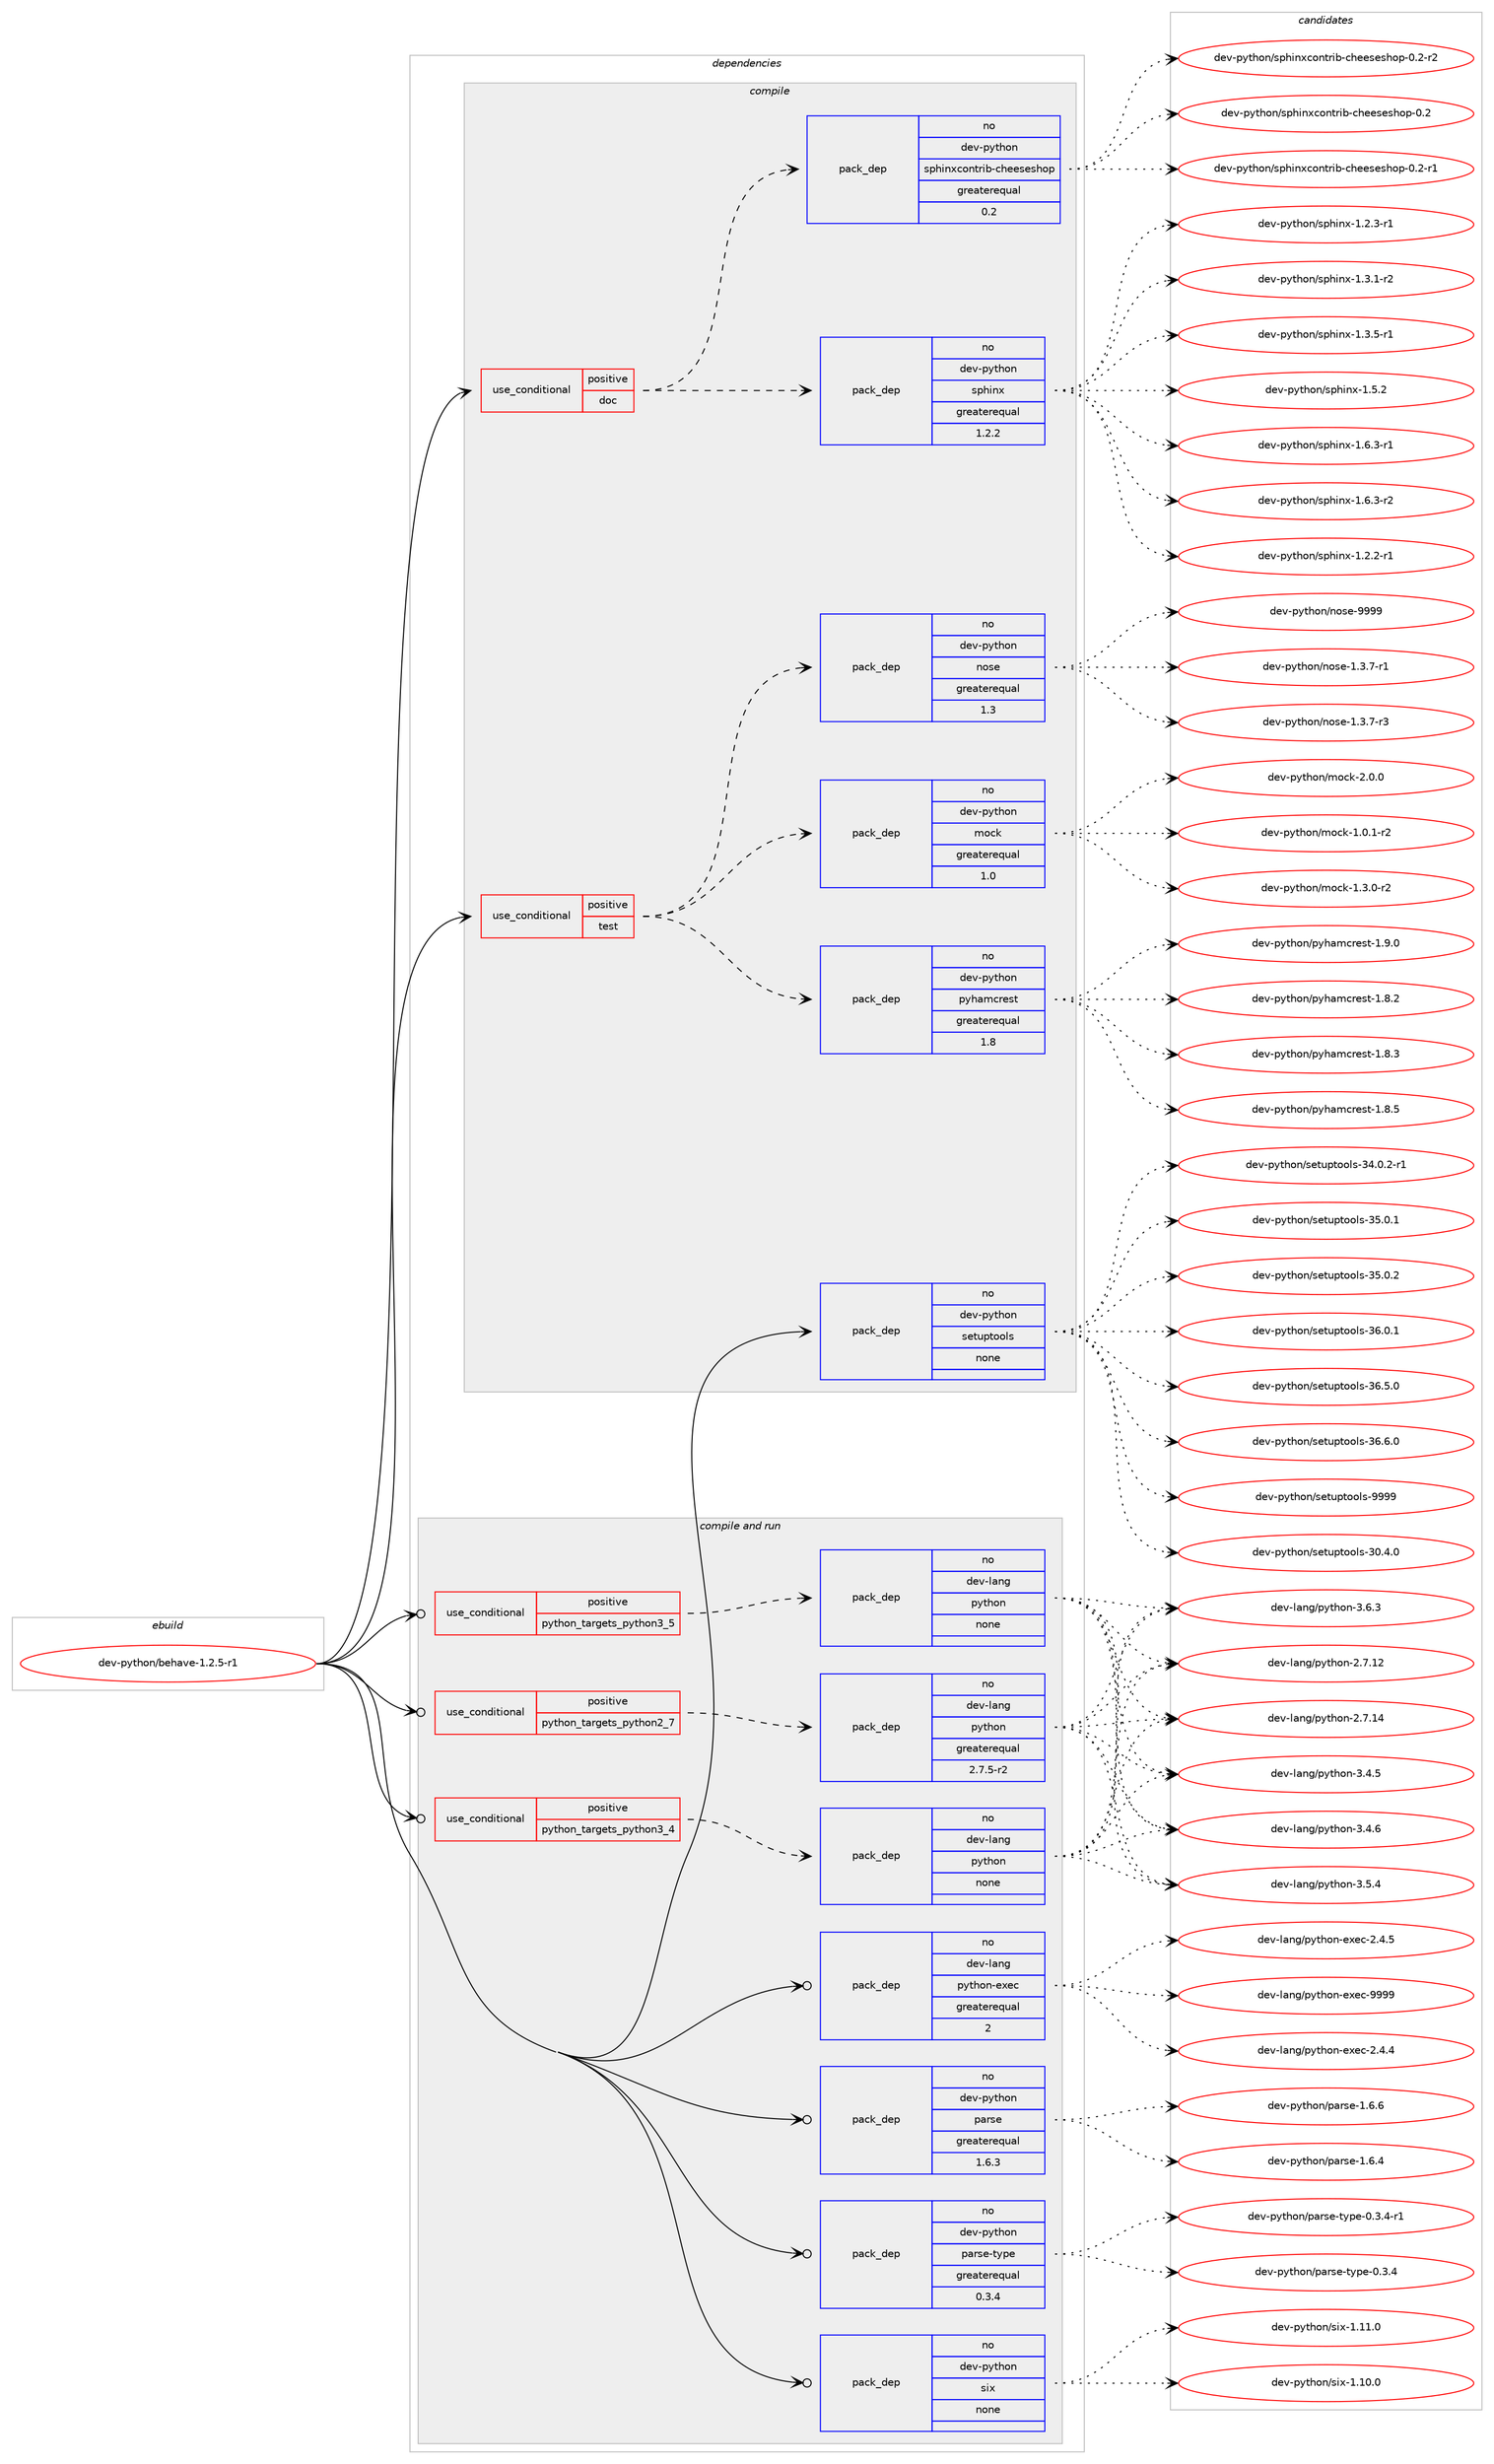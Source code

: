 digraph prolog {

# *************
# Graph options
# *************

newrank=true;
concentrate=true;
compound=true;
graph [rankdir=LR,fontname=Helvetica,fontsize=10,ranksep=1.5];#, ranksep=2.5, nodesep=0.2];
edge  [arrowhead=vee];
node  [fontname=Helvetica,fontsize=10];

# **********
# The ebuild
# **********

subgraph cluster_leftcol {
color=gray;
rank=same;
label=<<i>ebuild</i>>;
id [label="dev-python/behave-1.2.5-r1", color=red, width=4, href="../dev-python/behave-1.2.5-r1.svg"];
}

# ****************
# The dependencies
# ****************

subgraph cluster_midcol {
color=gray;
label=<<i>dependencies</i>>;
subgraph cluster_compile {
fillcolor="#eeeeee";
style=filled;
label=<<i>compile</i>>;
subgraph cond30066 {
dependency148531 [label=<<TABLE BORDER="0" CELLBORDER="1" CELLSPACING="0" CELLPADDING="4"><TR><TD ROWSPAN="3" CELLPADDING="10">use_conditional</TD></TR><TR><TD>positive</TD></TR><TR><TD>doc</TD></TR></TABLE>>, shape=none, color=red];
subgraph pack114644 {
dependency148532 [label=<<TABLE BORDER="0" CELLBORDER="1" CELLSPACING="0" CELLPADDING="4" WIDTH="220"><TR><TD ROWSPAN="6" CELLPADDING="30">pack_dep</TD></TR><TR><TD WIDTH="110">no</TD></TR><TR><TD>dev-python</TD></TR><TR><TD>sphinx</TD></TR><TR><TD>greaterequal</TD></TR><TR><TD>1.2.2</TD></TR></TABLE>>, shape=none, color=blue];
}
dependency148531:e -> dependency148532:w [weight=20,style="dashed",arrowhead="vee"];
subgraph pack114645 {
dependency148533 [label=<<TABLE BORDER="0" CELLBORDER="1" CELLSPACING="0" CELLPADDING="4" WIDTH="220"><TR><TD ROWSPAN="6" CELLPADDING="30">pack_dep</TD></TR><TR><TD WIDTH="110">no</TD></TR><TR><TD>dev-python</TD></TR><TR><TD>sphinxcontrib-cheeseshop</TD></TR><TR><TD>greaterequal</TD></TR><TR><TD>0.2</TD></TR></TABLE>>, shape=none, color=blue];
}
dependency148531:e -> dependency148533:w [weight=20,style="dashed",arrowhead="vee"];
}
id:e -> dependency148531:w [weight=20,style="solid",arrowhead="vee"];
subgraph cond30067 {
dependency148534 [label=<<TABLE BORDER="0" CELLBORDER="1" CELLSPACING="0" CELLPADDING="4"><TR><TD ROWSPAN="3" CELLPADDING="10">use_conditional</TD></TR><TR><TD>positive</TD></TR><TR><TD>test</TD></TR></TABLE>>, shape=none, color=red];
subgraph pack114646 {
dependency148535 [label=<<TABLE BORDER="0" CELLBORDER="1" CELLSPACING="0" CELLPADDING="4" WIDTH="220"><TR><TD ROWSPAN="6" CELLPADDING="30">pack_dep</TD></TR><TR><TD WIDTH="110">no</TD></TR><TR><TD>dev-python</TD></TR><TR><TD>mock</TD></TR><TR><TD>greaterequal</TD></TR><TR><TD>1.0</TD></TR></TABLE>>, shape=none, color=blue];
}
dependency148534:e -> dependency148535:w [weight=20,style="dashed",arrowhead="vee"];
subgraph pack114647 {
dependency148536 [label=<<TABLE BORDER="0" CELLBORDER="1" CELLSPACING="0" CELLPADDING="4" WIDTH="220"><TR><TD ROWSPAN="6" CELLPADDING="30">pack_dep</TD></TR><TR><TD WIDTH="110">no</TD></TR><TR><TD>dev-python</TD></TR><TR><TD>nose</TD></TR><TR><TD>greaterequal</TD></TR><TR><TD>1.3</TD></TR></TABLE>>, shape=none, color=blue];
}
dependency148534:e -> dependency148536:w [weight=20,style="dashed",arrowhead="vee"];
subgraph pack114648 {
dependency148537 [label=<<TABLE BORDER="0" CELLBORDER="1" CELLSPACING="0" CELLPADDING="4" WIDTH="220"><TR><TD ROWSPAN="6" CELLPADDING="30">pack_dep</TD></TR><TR><TD WIDTH="110">no</TD></TR><TR><TD>dev-python</TD></TR><TR><TD>pyhamcrest</TD></TR><TR><TD>greaterequal</TD></TR><TR><TD>1.8</TD></TR></TABLE>>, shape=none, color=blue];
}
dependency148534:e -> dependency148537:w [weight=20,style="dashed",arrowhead="vee"];
}
id:e -> dependency148534:w [weight=20,style="solid",arrowhead="vee"];
subgraph pack114649 {
dependency148538 [label=<<TABLE BORDER="0" CELLBORDER="1" CELLSPACING="0" CELLPADDING="4" WIDTH="220"><TR><TD ROWSPAN="6" CELLPADDING="30">pack_dep</TD></TR><TR><TD WIDTH="110">no</TD></TR><TR><TD>dev-python</TD></TR><TR><TD>setuptools</TD></TR><TR><TD>none</TD></TR><TR><TD></TD></TR></TABLE>>, shape=none, color=blue];
}
id:e -> dependency148538:w [weight=20,style="solid",arrowhead="vee"];
}
subgraph cluster_compileandrun {
fillcolor="#eeeeee";
style=filled;
label=<<i>compile and run</i>>;
subgraph cond30068 {
dependency148539 [label=<<TABLE BORDER="0" CELLBORDER="1" CELLSPACING="0" CELLPADDING="4"><TR><TD ROWSPAN="3" CELLPADDING="10">use_conditional</TD></TR><TR><TD>positive</TD></TR><TR><TD>python_targets_python2_7</TD></TR></TABLE>>, shape=none, color=red];
subgraph pack114650 {
dependency148540 [label=<<TABLE BORDER="0" CELLBORDER="1" CELLSPACING="0" CELLPADDING="4" WIDTH="220"><TR><TD ROWSPAN="6" CELLPADDING="30">pack_dep</TD></TR><TR><TD WIDTH="110">no</TD></TR><TR><TD>dev-lang</TD></TR><TR><TD>python</TD></TR><TR><TD>greaterequal</TD></TR><TR><TD>2.7.5-r2</TD></TR></TABLE>>, shape=none, color=blue];
}
dependency148539:e -> dependency148540:w [weight=20,style="dashed",arrowhead="vee"];
}
id:e -> dependency148539:w [weight=20,style="solid",arrowhead="odotvee"];
subgraph cond30069 {
dependency148541 [label=<<TABLE BORDER="0" CELLBORDER="1" CELLSPACING="0" CELLPADDING="4"><TR><TD ROWSPAN="3" CELLPADDING="10">use_conditional</TD></TR><TR><TD>positive</TD></TR><TR><TD>python_targets_python3_4</TD></TR></TABLE>>, shape=none, color=red];
subgraph pack114651 {
dependency148542 [label=<<TABLE BORDER="0" CELLBORDER="1" CELLSPACING="0" CELLPADDING="4" WIDTH="220"><TR><TD ROWSPAN="6" CELLPADDING="30">pack_dep</TD></TR><TR><TD WIDTH="110">no</TD></TR><TR><TD>dev-lang</TD></TR><TR><TD>python</TD></TR><TR><TD>none</TD></TR><TR><TD></TD></TR></TABLE>>, shape=none, color=blue];
}
dependency148541:e -> dependency148542:w [weight=20,style="dashed",arrowhead="vee"];
}
id:e -> dependency148541:w [weight=20,style="solid",arrowhead="odotvee"];
subgraph cond30070 {
dependency148543 [label=<<TABLE BORDER="0" CELLBORDER="1" CELLSPACING="0" CELLPADDING="4"><TR><TD ROWSPAN="3" CELLPADDING="10">use_conditional</TD></TR><TR><TD>positive</TD></TR><TR><TD>python_targets_python3_5</TD></TR></TABLE>>, shape=none, color=red];
subgraph pack114652 {
dependency148544 [label=<<TABLE BORDER="0" CELLBORDER="1" CELLSPACING="0" CELLPADDING="4" WIDTH="220"><TR><TD ROWSPAN="6" CELLPADDING="30">pack_dep</TD></TR><TR><TD WIDTH="110">no</TD></TR><TR><TD>dev-lang</TD></TR><TR><TD>python</TD></TR><TR><TD>none</TD></TR><TR><TD></TD></TR></TABLE>>, shape=none, color=blue];
}
dependency148543:e -> dependency148544:w [weight=20,style="dashed",arrowhead="vee"];
}
id:e -> dependency148543:w [weight=20,style="solid",arrowhead="odotvee"];
subgraph pack114653 {
dependency148545 [label=<<TABLE BORDER="0" CELLBORDER="1" CELLSPACING="0" CELLPADDING="4" WIDTH="220"><TR><TD ROWSPAN="6" CELLPADDING="30">pack_dep</TD></TR><TR><TD WIDTH="110">no</TD></TR><TR><TD>dev-lang</TD></TR><TR><TD>python-exec</TD></TR><TR><TD>greaterequal</TD></TR><TR><TD>2</TD></TR></TABLE>>, shape=none, color=blue];
}
id:e -> dependency148545:w [weight=20,style="solid",arrowhead="odotvee"];
subgraph pack114654 {
dependency148546 [label=<<TABLE BORDER="0" CELLBORDER="1" CELLSPACING="0" CELLPADDING="4" WIDTH="220"><TR><TD ROWSPAN="6" CELLPADDING="30">pack_dep</TD></TR><TR><TD WIDTH="110">no</TD></TR><TR><TD>dev-python</TD></TR><TR><TD>parse</TD></TR><TR><TD>greaterequal</TD></TR><TR><TD>1.6.3</TD></TR></TABLE>>, shape=none, color=blue];
}
id:e -> dependency148546:w [weight=20,style="solid",arrowhead="odotvee"];
subgraph pack114655 {
dependency148547 [label=<<TABLE BORDER="0" CELLBORDER="1" CELLSPACING="0" CELLPADDING="4" WIDTH="220"><TR><TD ROWSPAN="6" CELLPADDING="30">pack_dep</TD></TR><TR><TD WIDTH="110">no</TD></TR><TR><TD>dev-python</TD></TR><TR><TD>parse-type</TD></TR><TR><TD>greaterequal</TD></TR><TR><TD>0.3.4</TD></TR></TABLE>>, shape=none, color=blue];
}
id:e -> dependency148547:w [weight=20,style="solid",arrowhead="odotvee"];
subgraph pack114656 {
dependency148548 [label=<<TABLE BORDER="0" CELLBORDER="1" CELLSPACING="0" CELLPADDING="4" WIDTH="220"><TR><TD ROWSPAN="6" CELLPADDING="30">pack_dep</TD></TR><TR><TD WIDTH="110">no</TD></TR><TR><TD>dev-python</TD></TR><TR><TD>six</TD></TR><TR><TD>none</TD></TR><TR><TD></TD></TR></TABLE>>, shape=none, color=blue];
}
id:e -> dependency148548:w [weight=20,style="solid",arrowhead="odotvee"];
}
subgraph cluster_run {
fillcolor="#eeeeee";
style=filled;
label=<<i>run</i>>;
}
}

# **************
# The candidates
# **************

subgraph cluster_choices {
rank=same;
color=gray;
label=<<i>candidates</i>>;

subgraph choice114644 {
color=black;
nodesep=1;
choice10010111845112121116104111110471151121041051101204549465046504511449 [label="dev-python/sphinx-1.2.2-r1", color=red, width=4,href="../dev-python/sphinx-1.2.2-r1.svg"];
choice10010111845112121116104111110471151121041051101204549465046514511449 [label="dev-python/sphinx-1.2.3-r1", color=red, width=4,href="../dev-python/sphinx-1.2.3-r1.svg"];
choice10010111845112121116104111110471151121041051101204549465146494511450 [label="dev-python/sphinx-1.3.1-r2", color=red, width=4,href="../dev-python/sphinx-1.3.1-r2.svg"];
choice10010111845112121116104111110471151121041051101204549465146534511449 [label="dev-python/sphinx-1.3.5-r1", color=red, width=4,href="../dev-python/sphinx-1.3.5-r1.svg"];
choice1001011184511212111610411111047115112104105110120454946534650 [label="dev-python/sphinx-1.5.2", color=red, width=4,href="../dev-python/sphinx-1.5.2.svg"];
choice10010111845112121116104111110471151121041051101204549465446514511449 [label="dev-python/sphinx-1.6.3-r1", color=red, width=4,href="../dev-python/sphinx-1.6.3-r1.svg"];
choice10010111845112121116104111110471151121041051101204549465446514511450 [label="dev-python/sphinx-1.6.3-r2", color=red, width=4,href="../dev-python/sphinx-1.6.3-r2.svg"];
dependency148532:e -> choice10010111845112121116104111110471151121041051101204549465046504511449:w [style=dotted,weight="100"];
dependency148532:e -> choice10010111845112121116104111110471151121041051101204549465046514511449:w [style=dotted,weight="100"];
dependency148532:e -> choice10010111845112121116104111110471151121041051101204549465146494511450:w [style=dotted,weight="100"];
dependency148532:e -> choice10010111845112121116104111110471151121041051101204549465146534511449:w [style=dotted,weight="100"];
dependency148532:e -> choice1001011184511212111610411111047115112104105110120454946534650:w [style=dotted,weight="100"];
dependency148532:e -> choice10010111845112121116104111110471151121041051101204549465446514511449:w [style=dotted,weight="100"];
dependency148532:e -> choice10010111845112121116104111110471151121041051101204549465446514511450:w [style=dotted,weight="100"];
}
subgraph choice114645 {
color=black;
nodesep=1;
choice10010111845112121116104111110471151121041051101209911111011611410598459910410110111510111510411111245484650 [label="dev-python/sphinxcontrib-cheeseshop-0.2", color=red, width=4,href="../dev-python/sphinxcontrib-cheeseshop-0.2.svg"];
choice100101118451121211161041111104711511210410511012099111110116114105984599104101101115101115104111112454846504511449 [label="dev-python/sphinxcontrib-cheeseshop-0.2-r1", color=red, width=4,href="../dev-python/sphinxcontrib-cheeseshop-0.2-r1.svg"];
choice100101118451121211161041111104711511210410511012099111110116114105984599104101101115101115104111112454846504511450 [label="dev-python/sphinxcontrib-cheeseshop-0.2-r2", color=red, width=4,href="../dev-python/sphinxcontrib-cheeseshop-0.2-r2.svg"];
dependency148533:e -> choice10010111845112121116104111110471151121041051101209911111011611410598459910410110111510111510411111245484650:w [style=dotted,weight="100"];
dependency148533:e -> choice100101118451121211161041111104711511210410511012099111110116114105984599104101101115101115104111112454846504511449:w [style=dotted,weight="100"];
dependency148533:e -> choice100101118451121211161041111104711511210410511012099111110116114105984599104101101115101115104111112454846504511450:w [style=dotted,weight="100"];
}
subgraph choice114646 {
color=black;
nodesep=1;
choice1001011184511212111610411111047109111991074549464846494511450 [label="dev-python/mock-1.0.1-r2", color=red, width=4,href="../dev-python/mock-1.0.1-r2.svg"];
choice1001011184511212111610411111047109111991074549465146484511450 [label="dev-python/mock-1.3.0-r2", color=red, width=4,href="../dev-python/mock-1.3.0-r2.svg"];
choice100101118451121211161041111104710911199107455046484648 [label="dev-python/mock-2.0.0", color=red, width=4,href="../dev-python/mock-2.0.0.svg"];
dependency148535:e -> choice1001011184511212111610411111047109111991074549464846494511450:w [style=dotted,weight="100"];
dependency148535:e -> choice1001011184511212111610411111047109111991074549465146484511450:w [style=dotted,weight="100"];
dependency148535:e -> choice100101118451121211161041111104710911199107455046484648:w [style=dotted,weight="100"];
}
subgraph choice114647 {
color=black;
nodesep=1;
choice10010111845112121116104111110471101111151014549465146554511449 [label="dev-python/nose-1.3.7-r1", color=red, width=4,href="../dev-python/nose-1.3.7-r1.svg"];
choice10010111845112121116104111110471101111151014549465146554511451 [label="dev-python/nose-1.3.7-r3", color=red, width=4,href="../dev-python/nose-1.3.7-r3.svg"];
choice10010111845112121116104111110471101111151014557575757 [label="dev-python/nose-9999", color=red, width=4,href="../dev-python/nose-9999.svg"];
dependency148536:e -> choice10010111845112121116104111110471101111151014549465146554511449:w [style=dotted,weight="100"];
dependency148536:e -> choice10010111845112121116104111110471101111151014549465146554511451:w [style=dotted,weight="100"];
dependency148536:e -> choice10010111845112121116104111110471101111151014557575757:w [style=dotted,weight="100"];
}
subgraph choice114648 {
color=black;
nodesep=1;
choice10010111845112121116104111110471121211049710999114101115116454946564650 [label="dev-python/pyhamcrest-1.8.2", color=red, width=4,href="../dev-python/pyhamcrest-1.8.2.svg"];
choice10010111845112121116104111110471121211049710999114101115116454946564651 [label="dev-python/pyhamcrest-1.8.3", color=red, width=4,href="../dev-python/pyhamcrest-1.8.3.svg"];
choice10010111845112121116104111110471121211049710999114101115116454946564653 [label="dev-python/pyhamcrest-1.8.5", color=red, width=4,href="../dev-python/pyhamcrest-1.8.5.svg"];
choice10010111845112121116104111110471121211049710999114101115116454946574648 [label="dev-python/pyhamcrest-1.9.0", color=red, width=4,href="../dev-python/pyhamcrest-1.9.0.svg"];
dependency148537:e -> choice10010111845112121116104111110471121211049710999114101115116454946564650:w [style=dotted,weight="100"];
dependency148537:e -> choice10010111845112121116104111110471121211049710999114101115116454946564651:w [style=dotted,weight="100"];
dependency148537:e -> choice10010111845112121116104111110471121211049710999114101115116454946564653:w [style=dotted,weight="100"];
dependency148537:e -> choice10010111845112121116104111110471121211049710999114101115116454946574648:w [style=dotted,weight="100"];
}
subgraph choice114649 {
color=black;
nodesep=1;
choice100101118451121211161041111104711510111611711211611111110811545514846524648 [label="dev-python/setuptools-30.4.0", color=red, width=4,href="../dev-python/setuptools-30.4.0.svg"];
choice1001011184511212111610411111047115101116117112116111111108115455152464846504511449 [label="dev-python/setuptools-34.0.2-r1", color=red, width=4,href="../dev-python/setuptools-34.0.2-r1.svg"];
choice100101118451121211161041111104711510111611711211611111110811545515346484649 [label="dev-python/setuptools-35.0.1", color=red, width=4,href="../dev-python/setuptools-35.0.1.svg"];
choice100101118451121211161041111104711510111611711211611111110811545515346484650 [label="dev-python/setuptools-35.0.2", color=red, width=4,href="../dev-python/setuptools-35.0.2.svg"];
choice100101118451121211161041111104711510111611711211611111110811545515446484649 [label="dev-python/setuptools-36.0.1", color=red, width=4,href="../dev-python/setuptools-36.0.1.svg"];
choice100101118451121211161041111104711510111611711211611111110811545515446534648 [label="dev-python/setuptools-36.5.0", color=red, width=4,href="../dev-python/setuptools-36.5.0.svg"];
choice100101118451121211161041111104711510111611711211611111110811545515446544648 [label="dev-python/setuptools-36.6.0", color=red, width=4,href="../dev-python/setuptools-36.6.0.svg"];
choice10010111845112121116104111110471151011161171121161111111081154557575757 [label="dev-python/setuptools-9999", color=red, width=4,href="../dev-python/setuptools-9999.svg"];
dependency148538:e -> choice100101118451121211161041111104711510111611711211611111110811545514846524648:w [style=dotted,weight="100"];
dependency148538:e -> choice1001011184511212111610411111047115101116117112116111111108115455152464846504511449:w [style=dotted,weight="100"];
dependency148538:e -> choice100101118451121211161041111104711510111611711211611111110811545515346484649:w [style=dotted,weight="100"];
dependency148538:e -> choice100101118451121211161041111104711510111611711211611111110811545515346484650:w [style=dotted,weight="100"];
dependency148538:e -> choice100101118451121211161041111104711510111611711211611111110811545515446484649:w [style=dotted,weight="100"];
dependency148538:e -> choice100101118451121211161041111104711510111611711211611111110811545515446534648:w [style=dotted,weight="100"];
dependency148538:e -> choice100101118451121211161041111104711510111611711211611111110811545515446544648:w [style=dotted,weight="100"];
dependency148538:e -> choice10010111845112121116104111110471151011161171121161111111081154557575757:w [style=dotted,weight="100"];
}
subgraph choice114650 {
color=black;
nodesep=1;
choice10010111845108971101034711212111610411111045504655464950 [label="dev-lang/python-2.7.12", color=red, width=4,href="../dev-lang/python-2.7.12.svg"];
choice10010111845108971101034711212111610411111045504655464952 [label="dev-lang/python-2.7.14", color=red, width=4,href="../dev-lang/python-2.7.14.svg"];
choice100101118451089711010347112121116104111110455146524653 [label="dev-lang/python-3.4.5", color=red, width=4,href="../dev-lang/python-3.4.5.svg"];
choice100101118451089711010347112121116104111110455146524654 [label="dev-lang/python-3.4.6", color=red, width=4,href="../dev-lang/python-3.4.6.svg"];
choice100101118451089711010347112121116104111110455146534652 [label="dev-lang/python-3.5.4", color=red, width=4,href="../dev-lang/python-3.5.4.svg"];
choice100101118451089711010347112121116104111110455146544651 [label="dev-lang/python-3.6.3", color=red, width=4,href="../dev-lang/python-3.6.3.svg"];
dependency148540:e -> choice10010111845108971101034711212111610411111045504655464950:w [style=dotted,weight="100"];
dependency148540:e -> choice10010111845108971101034711212111610411111045504655464952:w [style=dotted,weight="100"];
dependency148540:e -> choice100101118451089711010347112121116104111110455146524653:w [style=dotted,weight="100"];
dependency148540:e -> choice100101118451089711010347112121116104111110455146524654:w [style=dotted,weight="100"];
dependency148540:e -> choice100101118451089711010347112121116104111110455146534652:w [style=dotted,weight="100"];
dependency148540:e -> choice100101118451089711010347112121116104111110455146544651:w [style=dotted,weight="100"];
}
subgraph choice114651 {
color=black;
nodesep=1;
choice10010111845108971101034711212111610411111045504655464950 [label="dev-lang/python-2.7.12", color=red, width=4,href="../dev-lang/python-2.7.12.svg"];
choice10010111845108971101034711212111610411111045504655464952 [label="dev-lang/python-2.7.14", color=red, width=4,href="../dev-lang/python-2.7.14.svg"];
choice100101118451089711010347112121116104111110455146524653 [label="dev-lang/python-3.4.5", color=red, width=4,href="../dev-lang/python-3.4.5.svg"];
choice100101118451089711010347112121116104111110455146524654 [label="dev-lang/python-3.4.6", color=red, width=4,href="../dev-lang/python-3.4.6.svg"];
choice100101118451089711010347112121116104111110455146534652 [label="dev-lang/python-3.5.4", color=red, width=4,href="../dev-lang/python-3.5.4.svg"];
choice100101118451089711010347112121116104111110455146544651 [label="dev-lang/python-3.6.3", color=red, width=4,href="../dev-lang/python-3.6.3.svg"];
dependency148542:e -> choice10010111845108971101034711212111610411111045504655464950:w [style=dotted,weight="100"];
dependency148542:e -> choice10010111845108971101034711212111610411111045504655464952:w [style=dotted,weight="100"];
dependency148542:e -> choice100101118451089711010347112121116104111110455146524653:w [style=dotted,weight="100"];
dependency148542:e -> choice100101118451089711010347112121116104111110455146524654:w [style=dotted,weight="100"];
dependency148542:e -> choice100101118451089711010347112121116104111110455146534652:w [style=dotted,weight="100"];
dependency148542:e -> choice100101118451089711010347112121116104111110455146544651:w [style=dotted,weight="100"];
}
subgraph choice114652 {
color=black;
nodesep=1;
choice10010111845108971101034711212111610411111045504655464950 [label="dev-lang/python-2.7.12", color=red, width=4,href="../dev-lang/python-2.7.12.svg"];
choice10010111845108971101034711212111610411111045504655464952 [label="dev-lang/python-2.7.14", color=red, width=4,href="../dev-lang/python-2.7.14.svg"];
choice100101118451089711010347112121116104111110455146524653 [label="dev-lang/python-3.4.5", color=red, width=4,href="../dev-lang/python-3.4.5.svg"];
choice100101118451089711010347112121116104111110455146524654 [label="dev-lang/python-3.4.6", color=red, width=4,href="../dev-lang/python-3.4.6.svg"];
choice100101118451089711010347112121116104111110455146534652 [label="dev-lang/python-3.5.4", color=red, width=4,href="../dev-lang/python-3.5.4.svg"];
choice100101118451089711010347112121116104111110455146544651 [label="dev-lang/python-3.6.3", color=red, width=4,href="../dev-lang/python-3.6.3.svg"];
dependency148544:e -> choice10010111845108971101034711212111610411111045504655464950:w [style=dotted,weight="100"];
dependency148544:e -> choice10010111845108971101034711212111610411111045504655464952:w [style=dotted,weight="100"];
dependency148544:e -> choice100101118451089711010347112121116104111110455146524653:w [style=dotted,weight="100"];
dependency148544:e -> choice100101118451089711010347112121116104111110455146524654:w [style=dotted,weight="100"];
dependency148544:e -> choice100101118451089711010347112121116104111110455146534652:w [style=dotted,weight="100"];
dependency148544:e -> choice100101118451089711010347112121116104111110455146544651:w [style=dotted,weight="100"];
}
subgraph choice114653 {
color=black;
nodesep=1;
choice1001011184510897110103471121211161041111104510112010199455046524652 [label="dev-lang/python-exec-2.4.4", color=red, width=4,href="../dev-lang/python-exec-2.4.4.svg"];
choice1001011184510897110103471121211161041111104510112010199455046524653 [label="dev-lang/python-exec-2.4.5", color=red, width=4,href="../dev-lang/python-exec-2.4.5.svg"];
choice10010111845108971101034711212111610411111045101120101994557575757 [label="dev-lang/python-exec-9999", color=red, width=4,href="../dev-lang/python-exec-9999.svg"];
dependency148545:e -> choice1001011184510897110103471121211161041111104510112010199455046524652:w [style=dotted,weight="100"];
dependency148545:e -> choice1001011184510897110103471121211161041111104510112010199455046524653:w [style=dotted,weight="100"];
dependency148545:e -> choice10010111845108971101034711212111610411111045101120101994557575757:w [style=dotted,weight="100"];
}
subgraph choice114654 {
color=black;
nodesep=1;
choice100101118451121211161041111104711297114115101454946544652 [label="dev-python/parse-1.6.4", color=red, width=4,href="../dev-python/parse-1.6.4.svg"];
choice100101118451121211161041111104711297114115101454946544654 [label="dev-python/parse-1.6.6", color=red, width=4,href="../dev-python/parse-1.6.6.svg"];
dependency148546:e -> choice100101118451121211161041111104711297114115101454946544652:w [style=dotted,weight="100"];
dependency148546:e -> choice100101118451121211161041111104711297114115101454946544654:w [style=dotted,weight="100"];
}
subgraph choice114655 {
color=black;
nodesep=1;
choice10010111845112121116104111110471129711411510145116121112101454846514652 [label="dev-python/parse-type-0.3.4", color=red, width=4,href="../dev-python/parse-type-0.3.4.svg"];
choice100101118451121211161041111104711297114115101451161211121014548465146524511449 [label="dev-python/parse-type-0.3.4-r1", color=red, width=4,href="../dev-python/parse-type-0.3.4-r1.svg"];
dependency148547:e -> choice10010111845112121116104111110471129711411510145116121112101454846514652:w [style=dotted,weight="100"];
dependency148547:e -> choice100101118451121211161041111104711297114115101451161211121014548465146524511449:w [style=dotted,weight="100"];
}
subgraph choice114656 {
color=black;
nodesep=1;
choice100101118451121211161041111104711510512045494649484648 [label="dev-python/six-1.10.0", color=red, width=4,href="../dev-python/six-1.10.0.svg"];
choice100101118451121211161041111104711510512045494649494648 [label="dev-python/six-1.11.0", color=red, width=4,href="../dev-python/six-1.11.0.svg"];
dependency148548:e -> choice100101118451121211161041111104711510512045494649484648:w [style=dotted,weight="100"];
dependency148548:e -> choice100101118451121211161041111104711510512045494649494648:w [style=dotted,weight="100"];
}
}

}
